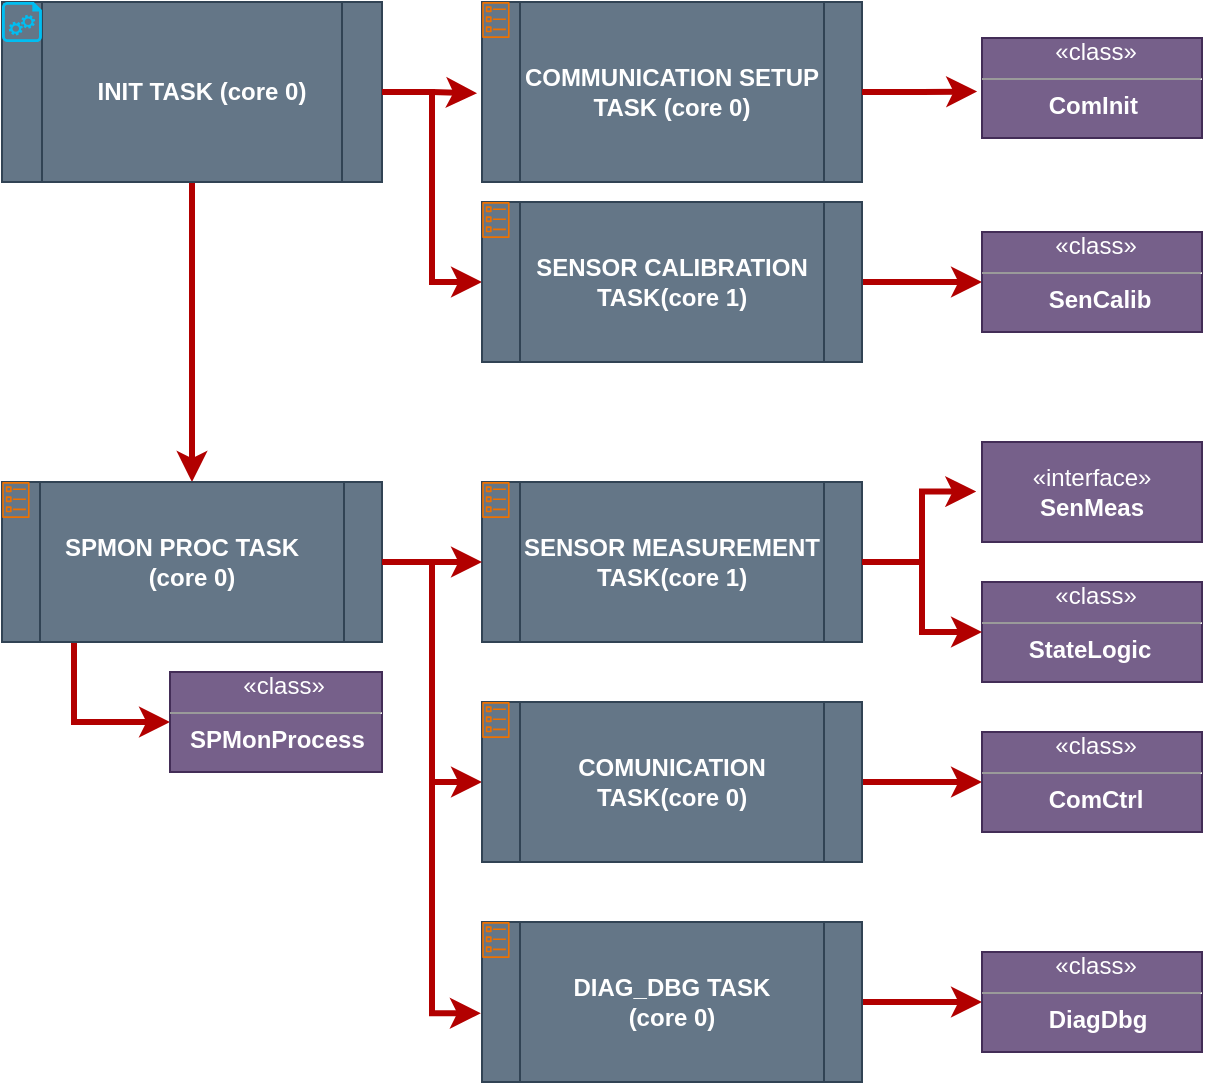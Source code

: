 <mxfile version="22.1.16" type="device">
  <diagram name="Page-1" id="bsGzOjIgyUiZZBBjQWvk">
    <mxGraphModel dx="1671" dy="967" grid="1" gridSize="10" guides="1" tooltips="1" connect="1" arrows="1" fold="1" page="1" pageScale="1" pageWidth="827" pageHeight="1169" math="0" shadow="0">
      <root>
        <mxCell id="0" />
        <mxCell id="1" parent="0" />
        <mxCell id="sfiVu9NxVpDgusetAvlY-17" style="edgeStyle=orthogonalEdgeStyle;rounded=0;orthogonalLoop=1;jettySize=auto;html=1;entryX=0;entryY=0.5;entryDx=0;entryDy=0;fontStyle=1;strokeWidth=3;fillColor=#e51400;strokeColor=#B20000;movable=0;resizable=0;rotatable=0;deletable=0;editable=0;locked=1;connectable=0;" edge="1" parent="1" source="sfiVu9NxVpDgusetAvlY-4" target="sfiVu9NxVpDgusetAvlY-12">
          <mxGeometry relative="1" as="geometry" />
        </mxCell>
        <mxCell id="sfiVu9NxVpDgusetAvlY-22" style="edgeStyle=orthogonalEdgeStyle;rounded=0;orthogonalLoop=1;jettySize=auto;html=1;entryX=0.5;entryY=0;entryDx=0;entryDy=0;fontStyle=1;strokeWidth=3;fillColor=#e51400;strokeColor=#B20000;movable=0;resizable=0;rotatable=0;deletable=0;editable=0;locked=1;connectable=0;" edge="1" parent="1" source="sfiVu9NxVpDgusetAvlY-4" target="sfiVu9NxVpDgusetAvlY-21">
          <mxGeometry relative="1" as="geometry" />
        </mxCell>
        <mxCell id="sfiVu9NxVpDgusetAvlY-4" value="&lt;span&gt;&amp;nbsp; &amp;nbsp;INIT TASK (core 0)&lt;/span&gt;" style="shape=process;whiteSpace=wrap;html=1;backgroundOutline=1;size=0.105;fontStyle=1;fillColor=#647687;strokeColor=#314354;fontColor=#ffffff;movable=0;resizable=0;rotatable=0;deletable=0;editable=0;locked=1;connectable=0;" vertex="1" parent="1">
          <mxGeometry x="114" y="250" width="190" height="90" as="geometry" />
        </mxCell>
        <mxCell id="sfiVu9NxVpDgusetAvlY-7" value="" style="verticalLabelPosition=bottom;html=1;verticalAlign=top;align=center;strokeColor=none;fillColor=#00BEF2;shape=mxgraph.azure.startup_task;pointerEvents=1;fontStyle=1;movable=0;resizable=0;rotatable=0;deletable=0;editable=0;locked=1;connectable=0;" vertex="1" parent="1">
          <mxGeometry x="114" y="250" width="20" height="20" as="geometry" />
        </mxCell>
        <mxCell id="sfiVu9NxVpDgusetAvlY-8" value="COMMUNICATION SETUP TASK (core 0)" style="shape=process;whiteSpace=wrap;html=1;backgroundOutline=1;fontStyle=1;fillColor=#647687;strokeColor=#314354;fontColor=#ffffff;movable=0;resizable=0;rotatable=0;deletable=0;editable=0;locked=1;connectable=0;" vertex="1" parent="1">
          <mxGeometry x="354" y="250" width="190" height="90" as="geometry" />
        </mxCell>
        <mxCell id="sfiVu9NxVpDgusetAvlY-38" style="edgeStyle=orthogonalEdgeStyle;rounded=0;orthogonalLoop=1;jettySize=auto;html=1;entryX=0;entryY=0.5;entryDx=0;entryDy=0;strokeWidth=3;fillColor=#e51400;strokeColor=#B20000;movable=0;resizable=0;rotatable=0;deletable=0;editable=0;locked=1;connectable=0;" edge="1" parent="1" source="sfiVu9NxVpDgusetAvlY-12" target="sfiVu9NxVpDgusetAvlY-37">
          <mxGeometry relative="1" as="geometry" />
        </mxCell>
        <mxCell id="sfiVu9NxVpDgusetAvlY-12" value="SENSOR CALIBRATION TASK(core 1)" style="shape=process;whiteSpace=wrap;html=1;backgroundOutline=1;fontStyle=1;fillColor=#647687;strokeColor=#314354;fontColor=#ffffff;movable=0;resizable=0;rotatable=0;deletable=0;editable=0;locked=1;connectable=0;" vertex="1" parent="1">
          <mxGeometry x="354" y="350" width="190" height="80" as="geometry" />
        </mxCell>
        <mxCell id="sfiVu9NxVpDgusetAvlY-13" value="" style="sketch=0;outlineConnect=0;fontColor=#232F3E;gradientColor=none;fillColor=#ED7100;strokeColor=none;dashed=0;verticalLabelPosition=bottom;verticalAlign=top;align=center;html=1;fontSize=12;fontStyle=1;aspect=fixed;pointerEvents=1;shape=mxgraph.aws4.ecs_task;movable=0;resizable=0;rotatable=0;deletable=0;editable=0;locked=1;connectable=0;" vertex="1" parent="1">
          <mxGeometry x="354" y="250" width="13.88" height="18" as="geometry" />
        </mxCell>
        <mxCell id="sfiVu9NxVpDgusetAvlY-14" value="" style="sketch=0;outlineConnect=0;fontColor=#232F3E;gradientColor=none;fillColor=#ED7100;strokeColor=none;dashed=0;verticalLabelPosition=bottom;verticalAlign=top;align=center;html=1;fontSize=12;fontStyle=1;aspect=fixed;pointerEvents=1;shape=mxgraph.aws4.ecs_task;movable=0;resizable=0;rotatable=0;deletable=0;editable=0;locked=1;connectable=0;" vertex="1" parent="1">
          <mxGeometry x="354" y="350" width="13.88" height="18" as="geometry" />
        </mxCell>
        <mxCell id="sfiVu9NxVpDgusetAvlY-16" style="edgeStyle=orthogonalEdgeStyle;rounded=0;orthogonalLoop=1;jettySize=auto;html=1;entryX=-0.013;entryY=0.507;entryDx=0;entryDy=0;entryPerimeter=0;fontStyle=1;strokeWidth=3;fillColor=#e51400;strokeColor=#B20000;movable=0;resizable=0;rotatable=0;deletable=0;editable=0;locked=1;connectable=0;" edge="1" parent="1" source="sfiVu9NxVpDgusetAvlY-4" target="sfiVu9NxVpDgusetAvlY-8">
          <mxGeometry relative="1" as="geometry" />
        </mxCell>
        <mxCell id="sfiVu9NxVpDgusetAvlY-30" value="" style="edgeStyle=orthogonalEdgeStyle;rounded=0;orthogonalLoop=1;jettySize=auto;html=1;entryX=-0.026;entryY=0.496;entryDx=0;entryDy=0;entryPerimeter=0;strokeWidth=3;fillColor=#e51400;strokeColor=#B20000;movable=0;resizable=0;rotatable=0;deletable=0;editable=0;locked=1;connectable=0;" edge="1" parent="1" source="sfiVu9NxVpDgusetAvlY-19" target="sfiVu9NxVpDgusetAvlY-33">
          <mxGeometry relative="1" as="geometry">
            <mxPoint x="594" y="530" as="targetPoint" />
          </mxGeometry>
        </mxCell>
        <mxCell id="sfiVu9NxVpDgusetAvlY-19" value="SENSOR MEASUREMENT TASK(core 1)" style="shape=process;whiteSpace=wrap;html=1;backgroundOutline=1;fontStyle=1;fillColor=#647687;strokeColor=#314354;fontColor=#ffffff;movable=0;resizable=0;rotatable=0;deletable=0;editable=0;locked=1;connectable=0;" vertex="1" parent="1">
          <mxGeometry x="354" y="490" width="190" height="80" as="geometry" />
        </mxCell>
        <mxCell id="sfiVu9NxVpDgusetAvlY-20" value="" style="sketch=0;outlineConnect=0;fontColor=#232F3E;gradientColor=none;fillColor=#ED7100;strokeColor=none;dashed=0;verticalLabelPosition=bottom;verticalAlign=top;align=center;html=1;fontSize=12;fontStyle=1;aspect=fixed;pointerEvents=1;shape=mxgraph.aws4.ecs_task;movable=0;resizable=0;rotatable=0;deletable=0;editable=0;locked=1;connectable=0;" vertex="1" parent="1">
          <mxGeometry x="354" y="490" width="13.88" height="18" as="geometry" />
        </mxCell>
        <mxCell id="sfiVu9NxVpDgusetAvlY-23" style="edgeStyle=orthogonalEdgeStyle;rounded=0;orthogonalLoop=1;jettySize=auto;html=1;entryX=0;entryY=0.5;entryDx=0;entryDy=0;fontStyle=1;strokeWidth=3;fillColor=#e51400;strokeColor=#B20000;movable=0;resizable=0;rotatable=0;deletable=0;editable=0;locked=1;connectable=0;" edge="1" parent="1" source="sfiVu9NxVpDgusetAvlY-21" target="sfiVu9NxVpDgusetAvlY-19">
          <mxGeometry relative="1" as="geometry" />
        </mxCell>
        <mxCell id="sfiVu9NxVpDgusetAvlY-27" style="edgeStyle=orthogonalEdgeStyle;rounded=0;orthogonalLoop=1;jettySize=auto;html=1;entryX=0;entryY=0.5;entryDx=0;entryDy=0;fontStyle=1;strokeWidth=3;fillColor=#e51400;strokeColor=#B20000;movable=0;resizable=0;rotatable=0;deletable=0;editable=0;locked=1;connectable=0;" edge="1" parent="1" source="sfiVu9NxVpDgusetAvlY-21" target="sfiVu9NxVpDgusetAvlY-26">
          <mxGeometry relative="1" as="geometry">
            <mxPoint x="324" y="640" as="targetPoint" />
          </mxGeometry>
        </mxCell>
        <mxCell id="sfiVu9NxVpDgusetAvlY-49" style="edgeStyle=orthogonalEdgeStyle;rounded=0;orthogonalLoop=1;jettySize=auto;html=1;entryX=0;entryY=0.5;entryDx=0;entryDy=0;strokeWidth=3;fillColor=#e51400;strokeColor=#B20000;movable=0;resizable=0;rotatable=0;deletable=0;editable=0;locked=1;connectable=0;" edge="1" parent="1" source="sfiVu9NxVpDgusetAvlY-21" target="sfiVu9NxVpDgusetAvlY-48">
          <mxGeometry relative="1" as="geometry">
            <Array as="points">
              <mxPoint x="150" y="610" />
            </Array>
          </mxGeometry>
        </mxCell>
        <mxCell id="sfiVu9NxVpDgusetAvlY-21" value="SPMON PROC TASK&amp;nbsp; &amp;nbsp; (core 0)" style="shape=process;whiteSpace=wrap;html=1;backgroundOutline=1;fontStyle=1;fillColor=#647687;strokeColor=#314354;fontColor=#ffffff;movable=0;resizable=0;rotatable=0;deletable=0;editable=0;locked=1;connectable=0;" vertex="1" parent="1">
          <mxGeometry x="114" y="490" width="190" height="80" as="geometry" />
        </mxCell>
        <mxCell id="sfiVu9NxVpDgusetAvlY-24" value="" style="sketch=0;outlineConnect=0;fontColor=#232F3E;gradientColor=none;fillColor=#ED7100;strokeColor=none;dashed=0;verticalLabelPosition=bottom;verticalAlign=top;align=center;html=1;fontSize=12;fontStyle=1;aspect=fixed;pointerEvents=1;shape=mxgraph.aws4.ecs_task;movable=0;resizable=0;rotatable=0;deletable=0;editable=0;locked=1;connectable=0;" vertex="1" parent="1">
          <mxGeometry x="114" y="490" width="13.88" height="18" as="geometry" />
        </mxCell>
        <mxCell id="sfiVu9NxVpDgusetAvlY-32" value="" style="edgeStyle=orthogonalEdgeStyle;rounded=0;orthogonalLoop=1;jettySize=auto;html=1;entryX=0;entryY=0.5;entryDx=0;entryDy=0;strokeWidth=3;fillColor=#e51400;strokeColor=#B20000;movable=0;resizable=0;rotatable=0;deletable=0;editable=0;locked=1;connectable=0;" edge="1" parent="1" source="sfiVu9NxVpDgusetAvlY-26" target="sfiVu9NxVpDgusetAvlY-34">
          <mxGeometry relative="1" as="geometry">
            <mxPoint x="594" y="640" as="targetPoint" />
          </mxGeometry>
        </mxCell>
        <mxCell id="sfiVu9NxVpDgusetAvlY-26" value="COMUNICATION TASK(core 0)" style="shape=process;whiteSpace=wrap;html=1;backgroundOutline=1;fontStyle=1;fillColor=#647687;strokeColor=#314354;fontColor=#ffffff;movable=0;resizable=0;rotatable=0;deletable=0;editable=0;locked=1;connectable=0;" vertex="1" parent="1">
          <mxGeometry x="354" y="600" width="190" height="80" as="geometry" />
        </mxCell>
        <mxCell id="sfiVu9NxVpDgusetAvlY-28" value="" style="sketch=0;outlineConnect=0;fontColor=#232F3E;gradientColor=none;fillColor=#ED7100;strokeColor=none;dashed=0;verticalLabelPosition=bottom;verticalAlign=top;align=center;html=1;fontSize=12;fontStyle=1;aspect=fixed;pointerEvents=1;shape=mxgraph.aws4.ecs_task;movable=0;resizable=0;rotatable=0;deletable=0;editable=0;locked=1;connectable=0;" vertex="1" parent="1">
          <mxGeometry x="354" y="600" width="13.88" height="18" as="geometry" />
        </mxCell>
        <mxCell id="sfiVu9NxVpDgusetAvlY-33" value="«interface»&lt;br&gt;&lt;b&gt;SenMeas&lt;/b&gt;" style="html=1;whiteSpace=wrap;fillColor=#76608a;fontColor=#ffffff;strokeColor=#432D57;movable=0;resizable=0;rotatable=0;deletable=0;editable=0;locked=1;connectable=0;" vertex="1" parent="1">
          <mxGeometry x="604" y="470" width="110" height="50" as="geometry" />
        </mxCell>
        <mxCell id="sfiVu9NxVpDgusetAvlY-34" value="&lt;span style=&quot;white-space: pre;&quot;&gt;&#x9;&lt;/span&gt;&amp;nbsp; &amp;nbsp;«&lt;span style=&quot;text-align: center; background-color: initial;&quot;&gt;class&lt;/span&gt;»&lt;br&gt;&lt;hr size=&quot;1&quot;&gt;&lt;div style=&quot;height:2px;&quot;&gt;&lt;b&gt;&amp;nbsp; &amp;nbsp; &amp;nbsp; &amp;nbsp; &amp;nbsp; ComCtrl&lt;/b&gt;&lt;/div&gt;" style="verticalAlign=top;align=left;overflow=fill;fontSize=12;fontFamily=Helvetica;html=1;whiteSpace=wrap;fillColor=#76608a;fontColor=#ffffff;strokeColor=#432D57;movable=0;resizable=0;rotatable=0;deletable=0;editable=0;locked=1;connectable=0;" vertex="1" parent="1">
          <mxGeometry x="604" y="615" width="110" height="50" as="geometry" />
        </mxCell>
        <mxCell id="sfiVu9NxVpDgusetAvlY-35" value="&lt;span style=&quot;white-space: pre;&quot;&gt;&#x9;&lt;/span&gt;&amp;nbsp; &amp;nbsp;«&lt;span style=&quot;text-align: center; background-color: initial;&quot;&gt;class&lt;/span&gt;»&lt;br&gt;&lt;hr size=&quot;1&quot;&gt;&lt;div style=&quot;height:2px;&quot;&gt;&lt;b&gt;&amp;nbsp; &amp;nbsp; &amp;nbsp; &amp;nbsp; &amp;nbsp; ComInit&lt;/b&gt;&lt;/div&gt;" style="verticalAlign=top;align=left;overflow=fill;fontSize=12;fontFamily=Helvetica;html=1;whiteSpace=wrap;fillColor=#76608a;fontColor=#ffffff;strokeColor=#432D57;movable=0;resizable=0;rotatable=0;deletable=0;editable=0;locked=1;connectable=0;" vertex="1" parent="1">
          <mxGeometry x="604" y="268" width="110" height="50" as="geometry" />
        </mxCell>
        <mxCell id="sfiVu9NxVpDgusetAvlY-36" style="edgeStyle=orthogonalEdgeStyle;rounded=0;orthogonalLoop=1;jettySize=auto;html=1;entryX=-0.022;entryY=0.536;entryDx=0;entryDy=0;entryPerimeter=0;strokeWidth=3;fillColor=#e51400;strokeColor=#B20000;movable=0;resizable=0;rotatable=0;deletable=0;editable=0;locked=1;connectable=0;" edge="1" parent="1" source="sfiVu9NxVpDgusetAvlY-8" target="sfiVu9NxVpDgusetAvlY-35">
          <mxGeometry relative="1" as="geometry" />
        </mxCell>
        <mxCell id="sfiVu9NxVpDgusetAvlY-37" value="&lt;span style=&quot;white-space: pre;&quot;&gt;&#x9;&lt;/span&gt;&amp;nbsp; &amp;nbsp;«&lt;span style=&quot;text-align: center; background-color: initial;&quot;&gt;class&lt;/span&gt;»&lt;br&gt;&lt;hr size=&quot;1&quot;&gt;&lt;div style=&quot;height:2px;&quot;&gt;&lt;b&gt;&amp;nbsp; &amp;nbsp; &amp;nbsp; &amp;nbsp; &amp;nbsp; SenCalib&lt;/b&gt;&lt;/div&gt;" style="verticalAlign=top;align=left;overflow=fill;fontSize=12;fontFamily=Helvetica;html=1;whiteSpace=wrap;fillColor=#76608a;fontColor=#ffffff;strokeColor=#432D57;movable=0;resizable=0;rotatable=0;deletable=0;editable=0;locked=1;connectable=0;" vertex="1" parent="1">
          <mxGeometry x="604" y="365" width="110" height="50" as="geometry" />
        </mxCell>
        <mxCell id="sfiVu9NxVpDgusetAvlY-40" value="&lt;span style=&quot;white-space: pre;&quot;&gt;&#x9;&lt;/span&gt;&amp;nbsp; &amp;nbsp;«&lt;span style=&quot;text-align: center; background-color: initial;&quot;&gt;class&lt;/span&gt;»&lt;br&gt;&lt;hr size=&quot;1&quot;&gt;&lt;div style=&quot;height:2px;&quot;&gt;&lt;b&gt;&amp;nbsp; &amp;nbsp; &amp;nbsp; &amp;nbsp;StateLogic&lt;/b&gt;&lt;/div&gt;" style="verticalAlign=top;align=left;overflow=fill;fontSize=12;fontFamily=Helvetica;html=1;whiteSpace=wrap;fillColor=#76608a;fontColor=#ffffff;strokeColor=#432D57;movable=0;resizable=0;rotatable=0;deletable=0;editable=0;locked=1;connectable=0;" vertex="1" parent="1">
          <mxGeometry x="604" y="540" width="110" height="50" as="geometry" />
        </mxCell>
        <mxCell id="sfiVu9NxVpDgusetAvlY-42" style="edgeStyle=orthogonalEdgeStyle;rounded=0;orthogonalLoop=1;jettySize=auto;html=1;entryX=0;entryY=0.5;entryDx=0;entryDy=0;strokeWidth=3;fillColor=#e51400;strokeColor=#B20000;movable=0;resizable=0;rotatable=0;deletable=0;editable=0;locked=1;connectable=0;" edge="1" parent="1" source="sfiVu9NxVpDgusetAvlY-19" target="sfiVu9NxVpDgusetAvlY-40">
          <mxGeometry relative="1" as="geometry" />
        </mxCell>
        <mxCell id="sfiVu9NxVpDgusetAvlY-47" style="edgeStyle=orthogonalEdgeStyle;rounded=0;orthogonalLoop=1;jettySize=auto;html=1;entryX=0;entryY=0.5;entryDx=0;entryDy=0;strokeWidth=3;fillColor=#e51400;strokeColor=#B20000;movable=0;resizable=0;rotatable=0;deletable=0;editable=0;locked=1;connectable=0;" edge="1" parent="1" source="sfiVu9NxVpDgusetAvlY-43" target="sfiVu9NxVpDgusetAvlY-46">
          <mxGeometry relative="1" as="geometry" />
        </mxCell>
        <mxCell id="sfiVu9NxVpDgusetAvlY-43" value="DIAG_DBG TASK&lt;br&gt;(core 0)" style="shape=process;whiteSpace=wrap;html=1;backgroundOutline=1;fontStyle=1;fillColor=#647687;strokeColor=#314354;fontColor=#ffffff;movable=0;resizable=0;rotatable=0;deletable=0;editable=0;locked=1;connectable=0;" vertex="1" parent="1">
          <mxGeometry x="354" y="710" width="190" height="80" as="geometry" />
        </mxCell>
        <mxCell id="sfiVu9NxVpDgusetAvlY-44" style="edgeStyle=orthogonalEdgeStyle;rounded=0;orthogonalLoop=1;jettySize=auto;html=1;entryX=-0.003;entryY=0.57;entryDx=0;entryDy=0;entryPerimeter=0;strokeWidth=3;fillColor=#e51400;strokeColor=#B20000;movable=0;resizable=0;rotatable=0;deletable=0;editable=0;locked=1;connectable=0;" edge="1" parent="1" source="sfiVu9NxVpDgusetAvlY-21" target="sfiVu9NxVpDgusetAvlY-43">
          <mxGeometry relative="1" as="geometry" />
        </mxCell>
        <mxCell id="sfiVu9NxVpDgusetAvlY-45" value="" style="sketch=0;outlineConnect=0;fontColor=#232F3E;gradientColor=none;fillColor=#ED7100;strokeColor=none;dashed=0;verticalLabelPosition=bottom;verticalAlign=top;align=center;html=1;fontSize=12;fontStyle=1;aspect=fixed;pointerEvents=1;shape=mxgraph.aws4.ecs_task;movable=0;resizable=0;rotatable=0;deletable=0;editable=0;locked=1;connectable=0;" vertex="1" parent="1">
          <mxGeometry x="354" y="710" width="13.88" height="18" as="geometry" />
        </mxCell>
        <mxCell id="sfiVu9NxVpDgusetAvlY-46" value="&lt;span style=&quot;white-space: pre;&quot;&gt;&#x9;&lt;/span&gt;&amp;nbsp; &amp;nbsp;«&lt;span style=&quot;text-align: center; background-color: initial;&quot;&gt;class&lt;/span&gt;»&lt;br&gt;&lt;hr size=&quot;1&quot;&gt;&lt;div style=&quot;height:2px;&quot;&gt;&lt;b&gt;&amp;nbsp; &amp;nbsp; &amp;nbsp; &amp;nbsp; &amp;nbsp; DiagDbg&lt;/b&gt;&lt;/div&gt;" style="verticalAlign=top;align=left;overflow=fill;fontSize=12;fontFamily=Helvetica;html=1;whiteSpace=wrap;fillColor=#76608a;fontColor=#ffffff;strokeColor=#432D57;movable=0;resizable=0;rotatable=0;deletable=0;editable=0;locked=1;connectable=0;" vertex="1" parent="1">
          <mxGeometry x="604" y="725" width="110" height="50" as="geometry" />
        </mxCell>
        <mxCell id="sfiVu9NxVpDgusetAvlY-48" value="&lt;span style=&quot;white-space: pre;&quot;&gt;&#x9;&lt;/span&gt;&amp;nbsp; &amp;nbsp;«&lt;span style=&quot;text-align: center; background-color: initial;&quot;&gt;class&lt;/span&gt;»&lt;br&gt;&lt;hr size=&quot;1&quot;&gt;&lt;div style=&quot;height:2px;&quot;&gt;&lt;b&gt;&amp;nbsp; &amp;nbsp;SPMonProcess&lt;/b&gt;&lt;/div&gt;" style="verticalAlign=top;align=left;overflow=fill;fontSize=12;fontFamily=Helvetica;html=1;whiteSpace=wrap;fillColor=#76608a;fontColor=#ffffff;strokeColor=#432D57;movable=0;resizable=0;rotatable=0;deletable=0;editable=0;locked=1;connectable=0;" vertex="1" parent="1">
          <mxGeometry x="198" y="585" width="106" height="50" as="geometry" />
        </mxCell>
      </root>
    </mxGraphModel>
  </diagram>
</mxfile>

